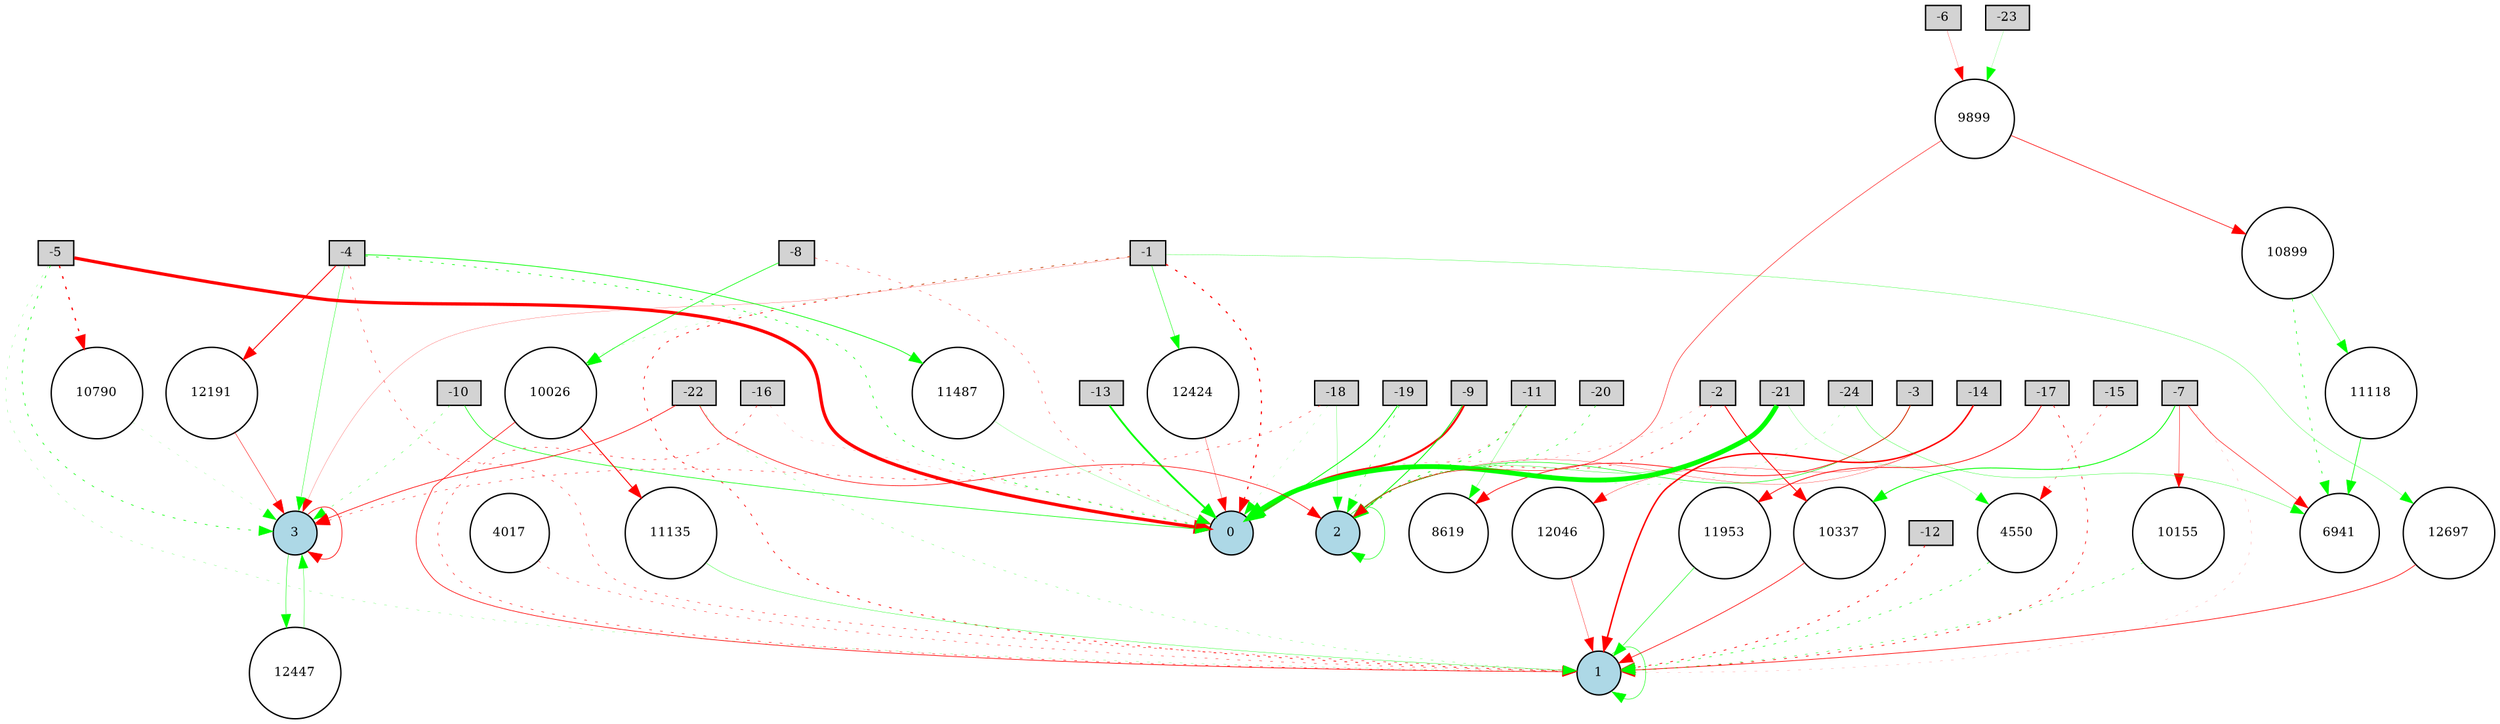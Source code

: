 digraph {
	node [fontsize=9 height=0.2 shape=circle width=0.2]
	-1 [fillcolor=lightgray shape=box style=filled]
	-2 [fillcolor=lightgray shape=box style=filled]
	-3 [fillcolor=lightgray shape=box style=filled]
	-4 [fillcolor=lightgray shape=box style=filled]
	-5 [fillcolor=lightgray shape=box style=filled]
	-6 [fillcolor=lightgray shape=box style=filled]
	-7 [fillcolor=lightgray shape=box style=filled]
	-8 [fillcolor=lightgray shape=box style=filled]
	-9 [fillcolor=lightgray shape=box style=filled]
	-10 [fillcolor=lightgray shape=box style=filled]
	-11 [fillcolor=lightgray shape=box style=filled]
	-12 [fillcolor=lightgray shape=box style=filled]
	-13 [fillcolor=lightgray shape=box style=filled]
	-14 [fillcolor=lightgray shape=box style=filled]
	-15 [fillcolor=lightgray shape=box style=filled]
	-16 [fillcolor=lightgray shape=box style=filled]
	-17 [fillcolor=lightgray shape=box style=filled]
	-18 [fillcolor=lightgray shape=box style=filled]
	-19 [fillcolor=lightgray shape=box style=filled]
	-20 [fillcolor=lightgray shape=box style=filled]
	-21 [fillcolor=lightgray shape=box style=filled]
	-22 [fillcolor=lightgray shape=box style=filled]
	-23 [fillcolor=lightgray shape=box style=filled]
	-24 [fillcolor=lightgray shape=box style=filled]
	0 [fillcolor=lightblue style=filled]
	1 [fillcolor=lightblue style=filled]
	2 [fillcolor=lightblue style=filled]
	3 [fillcolor=lightblue style=filled]
	12424 [fillcolor=white style=filled]
	12046 [fillcolor=white style=filled]
	10899 [fillcolor=white style=filled]
	12697 [fillcolor=white style=filled]
	6941 [fillcolor=white style=filled]
	12447 [fillcolor=white style=filled]
	12191 [fillcolor=white style=filled]
	10790 [fillcolor=white style=filled]
	10026 [fillcolor=white style=filled]
	9899 [fillcolor=white style=filled]
	8619 [fillcolor=white style=filled]
	10155 [fillcolor=white style=filled]
	11953 [fillcolor=white style=filled]
	4017 [fillcolor=white style=filled]
	4550 [fillcolor=white style=filled]
	11487 [fillcolor=white style=filled]
	10337 [fillcolor=white style=filled]
	11118 [fillcolor=white style=filled]
	11135 [fillcolor=white style=filled]
	10026 -> 11135 [color=red penwidth=0.7137760524251179 style=solid]
	-20 -> 2 [color=green penwidth=0.37993376368204657 style=dotted]
	-2 -> 10337 [color=red penwidth=0.6961107986888315 style=solid]
	-24 -> 0 [color=green penwidth=0.15181709088601658 style=dotted]
	-2 -> 0 [color=red penwidth=0.16910349064402372 style=dotted]
	9899 -> 10899 [color=red penwidth=0.46685621974210467 style=solid]
	12424 -> 0 [color=red penwidth=0.2276052590973726 style=solid]
	-8 -> 10026 [color=green penwidth=0.4852075692674349 style=solid]
	-9 -> 2 [color=green penwidth=0.6311907816040506 style=solid]
	4017 -> 1 [color=red penwidth=0.27537893015020576 style=dotted]
	-24 -> 6941 [color=green penwidth=0.2265471008172392 style=solid]
	12697 -> 1 [color=red penwidth=0.4868439749697109 style=solid]
	-11 -> 8619 [color=green penwidth=0.19230021403783681 style=solid]
	-1 -> 10026 [color=green penwidth=0.13099630623409728 style=dotted]
	10337 -> 1 [color=red penwidth=0.48103629931779535 style=solid]
	-21 -> 4550 [color=green penwidth=0.15130871307495525 style=solid]
	-1 -> 0 [color=red penwidth=0.8297479028912021 style=dotted]
	-10 -> 3 [color=green penwidth=0.2429922361257081 style=dotted]
	-7 -> 6941 [color=red penwidth=0.388100524905557 style=solid]
	-1 -> 1 [color=red penwidth=0.5405146345561628 style=dotted]
	-5 -> 1 [color=green penwidth=0.14642491484481143 style=dotted]
	-19 -> 2 [color=green penwidth=0.36002976815719934 style=dotted]
	3 -> 3 [color=red penwidth=0.5073438247661679 style=solid]
	-11 -> 0 [color=red penwidth=0.24774421864982504 style=dotted]
	10899 -> 6941 [color=green penwidth=0.45336521301121646 style=dotted]
	9899 -> 2 [color=red penwidth=0.3553722844116939 style=solid]
	-12 -> 1 [color=red penwidth=0.559782498987502 style=dotted]
	-4 -> 3 [color=green penwidth=0.27654508229163843 style=solid]
	-21 -> 0 [color=green penwidth=3.5436502476131744 style=solid]
	3 -> 12447 [color=green penwidth=0.33736712546249614 style=solid]
	12046 -> 1 [color=red penwidth=0.2530859764517491 style=solid]
	-16 -> 0 [color=red penwidth=0.11090540411730837 style=dotted]
	-3 -> 2 [color=green penwidth=0.40824740619574607 style=solid]
	-22 -> 1 [color=green penwidth=0.17621511258313638 style=dotted]
	2 -> 2 [color=green penwidth=0.38720771973849677 style=solid]
	-10 -> 0 [color=green penwidth=0.4504204433022714 style=solid]
	-5 -> 10790 [color=red penwidth=0.8940506070502768 style=dotted]
	-18 -> 2 [color=green penwidth=0.16666143817977966 style=solid]
	1 -> 1 [color=green penwidth=0.3627124491964133 style=solid]
	11118 -> 6941 [color=green penwidth=0.47999047427474484 style=solid]
	-18 -> 0 [color=green penwidth=0.1107346164022059 style=dotted]
	-5 -> 0 [color=red penwidth=2.375175510407535 style=solid]
	-7 -> 10155 [color=red penwidth=0.30980753143247275 style=solid]
	-15 -> 4550 [color=red penwidth=0.29589109420094406 style=dotted]
	-2 -> 2 [color=red penwidth=0.43925881693144664 style=dotted]
	-4 -> 12191 [color=red penwidth=0.6664930187864192 style=solid]
	-3 -> 8619 [color=red penwidth=0.5293117871849079 style=solid]
	-16 -> 1 [color=red penwidth=0.36852368657133816 style=dotted]
	10155 -> 1 [color=green penwidth=0.2979161040385816 style=dotted]
	-9 -> 0 [color=red penwidth=1.5008673831023787 style=solid]
	-7 -> 10337 [color=green penwidth=0.6325069459382102 style=solid]
	-4 -> 0 [color=green penwidth=0.47613551113343555 style=dotted]
	-18 -> 3 [color=red penwidth=0.32808660048594707 style=dotted]
	12191 -> 3 [color=red penwidth=0.3278901952238438 style=solid]
	-1 -> 12697 [color=green penwidth=0.20606351042957188 style=solid]
	-5 -> 3 [color=green penwidth=0.4655770190266144 style=dotted]
	-19 -> 0 [color=green penwidth=0.627393446927238 style=solid]
	-22 -> 2 [color=red penwidth=0.456645397591682 style=solid]
	10899 -> 11118 [color=green penwidth=0.26841797487921126 style=solid]
	10790 -> 3 [color=green penwidth=0.10570812326462042 style=dotted]
	-4 -> 11487 [color=green penwidth=0.5396326691164841 style=solid]
	-17 -> 11953 [color=red penwidth=0.5666605151816254 style=solid]
	-14 -> 12046 [color=red penwidth=0.23872503956612698 style=solid]
	-1 -> 3 [color=red penwidth=0.1494410691640103 style=solid]
	-22 -> 3 [color=red penwidth=0.49608566634568807 style=solid]
	-21 -> 2 [color=green penwidth=0.24325866704817029 style=solid]
	-14 -> 2 [color=red penwidth=0.19813992193416785 style=solid]
	-11 -> 2 [color=green penwidth=0.5634259479946259 style=dotted]
	11953 -> 1 [color=green penwidth=0.3749967885413078 style=solid]
	-17 -> 1 [color=red penwidth=0.498489501276036 style=dotted]
	12447 -> 3 [color=green penwidth=0.25276264923196834 style=solid]
	-23 -> 9899 [color=green penwidth=0.1274380661894566 style=solid]
	-4 -> 1 [color=red penwidth=0.3166881459943608 style=dotted]
	-7 -> 1 [color=red penwidth=0.10567523388752521 style=dotted]
	10026 -> 1 [color=red penwidth=0.47043125899848115 style=solid]
	-1 -> 12424 [color=green penwidth=0.3406287823198364 style=solid]
	-13 -> 0 [color=green penwidth=1.343974470494568 style=solid]
	-6 -> 9899 [color=red penwidth=0.1603050886502916 style=solid]
	-8 -> 0 [color=red penwidth=0.272690089826067 style=dotted]
	11487 -> 0 [color=green penwidth=0.13562911481366596 style=solid]
	4550 -> 1 [color=green penwidth=0.38970396418472264 style=dotted]
	-14 -> 1 [color=red penwidth=1.100536517341794 style=solid]
	11135 -> 1 [color=green penwidth=0.23276226350115717 style=solid]
}
